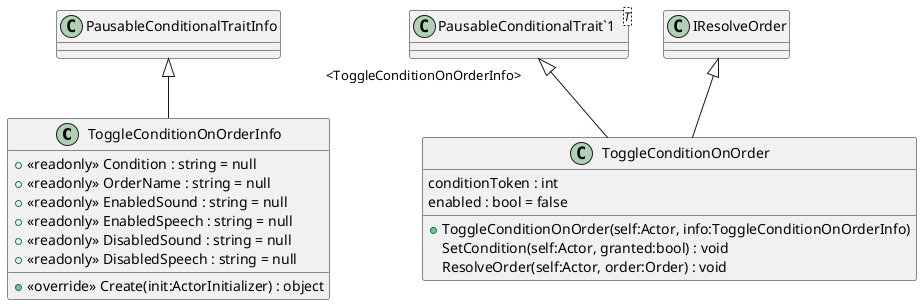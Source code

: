 @startuml
class ToggleConditionOnOrderInfo {
    + <<readonly>> Condition : string = null
    + <<readonly>> OrderName : string = null
    + <<readonly>> EnabledSound : string = null
    + <<readonly>> EnabledSpeech : string = null
    + <<readonly>> DisabledSound : string = null
    + <<readonly>> DisabledSpeech : string = null
    + <<override>> Create(init:ActorInitializer) : object
}
class ToggleConditionOnOrder {
    conditionToken : int
    enabled : bool = false
    + ToggleConditionOnOrder(self:Actor, info:ToggleConditionOnOrderInfo)
    SetCondition(self:Actor, granted:bool) : void
    ResolveOrder(self:Actor, order:Order) : void
}
class "PausableConditionalTrait`1"<T> {
}
PausableConditionalTraitInfo <|-- ToggleConditionOnOrderInfo
"PausableConditionalTrait`1" "<ToggleConditionOnOrderInfo>" <|-- ToggleConditionOnOrder
IResolveOrder <|-- ToggleConditionOnOrder
@enduml
